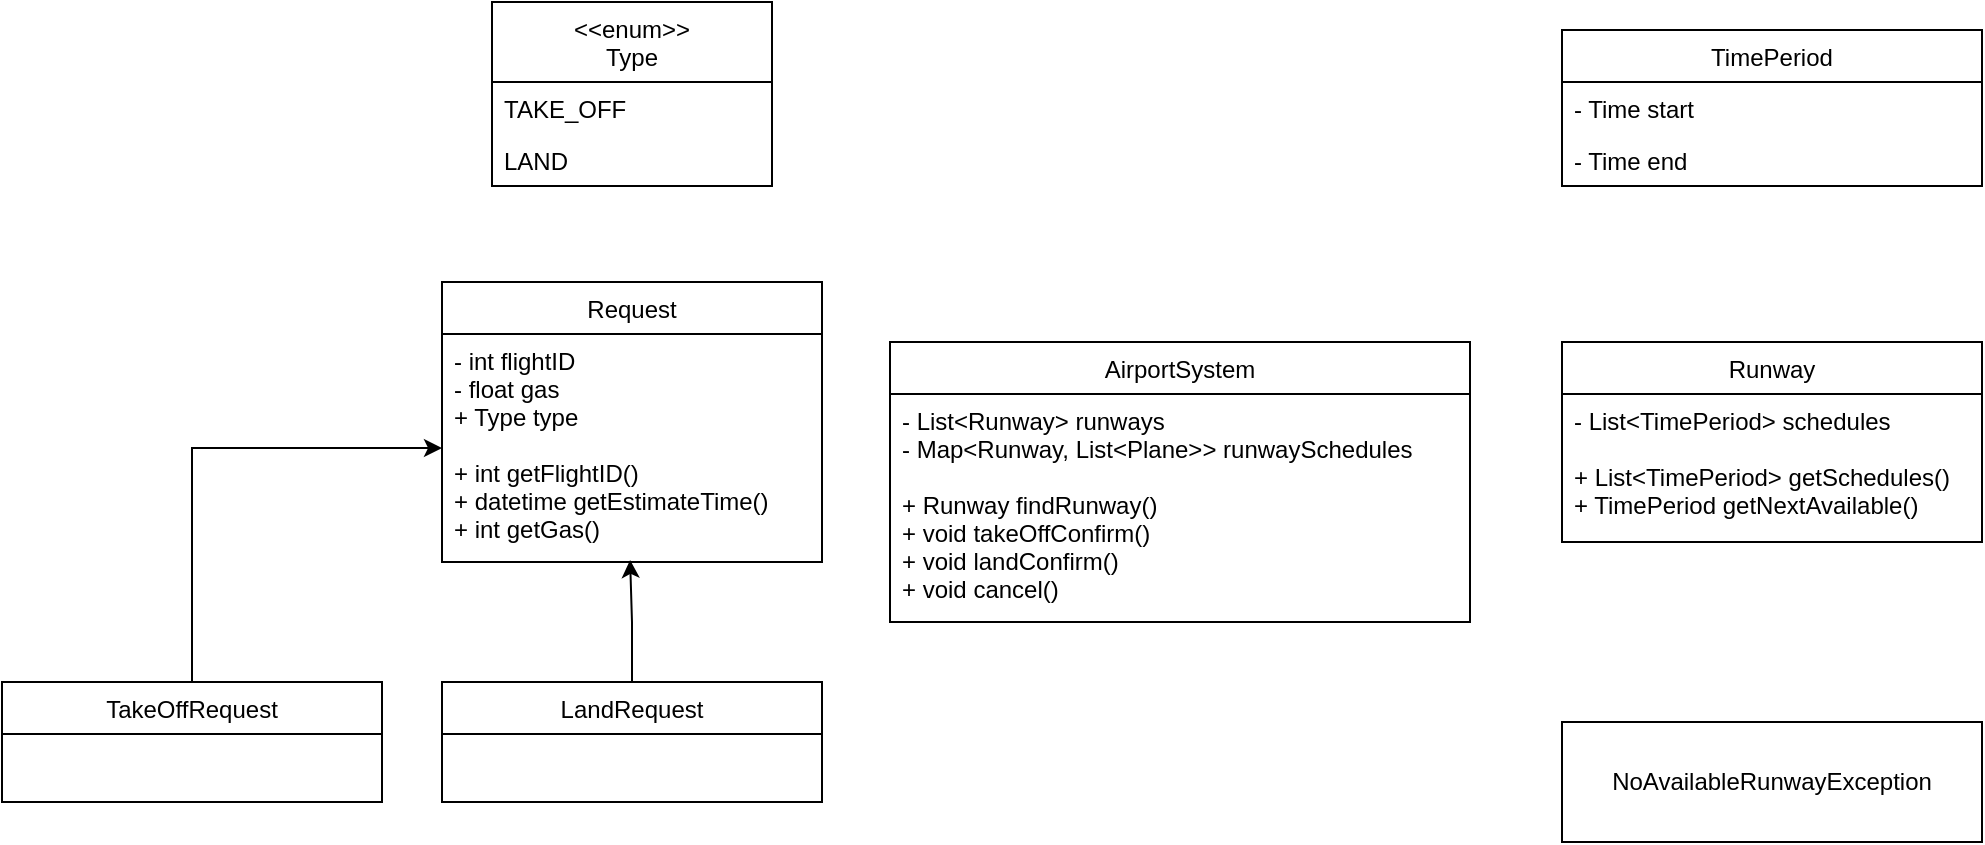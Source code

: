 <mxfile version="14.7.6" type="device"><diagram id="4UjaMiNb9z_juHNLrArT" name="Page-1"><mxGraphModel dx="2019" dy="761" grid="1" gridSize="10" guides="1" tooltips="1" connect="1" arrows="1" fold="1" page="1" pageScale="1" pageWidth="827" pageHeight="1169" math="0" shadow="0"><root><mxCell id="0"/><mxCell id="1" parent="0"/><mxCell id="Da5KWMlKE4WIfpwDfMXH-2" value="AirportSystem" style="swimlane;fontStyle=0;childLayout=stackLayout;horizontal=1;startSize=26;horizontalStack=0;resizeParent=1;resizeParentMax=0;resizeLast=0;collapsible=1;marginBottom=0;" vertex="1" parent="1"><mxGeometry x="344" y="220" width="290" height="140" as="geometry"/></mxCell><mxCell id="Da5KWMlKE4WIfpwDfMXH-3" value="- List&lt;Runway&gt; runways&#10;- Map&lt;Runway, List&lt;Plane&gt;&gt; runwaySchedules&#10;&#10;+ Runway findRunway()&#10;+ void takeOffConfirm()&#10;+ void landConfirm()&#10;+ void cancel()&#10;" style="text;strokeColor=none;fillColor=none;align=left;verticalAlign=top;spacingLeft=4;spacingRight=4;overflow=hidden;rotatable=0;points=[[0,0.5],[1,0.5]];portConstraint=eastwest;" vertex="1" parent="Da5KWMlKE4WIfpwDfMXH-2"><mxGeometry y="26" width="290" height="114" as="geometry"/></mxCell><mxCell id="Da5KWMlKE4WIfpwDfMXH-33" style="edgeStyle=orthogonalEdgeStyle;rounded=0;orthogonalLoop=1;jettySize=auto;html=1;entryX=0.495;entryY=0.991;entryDx=0;entryDy=0;entryPerimeter=0;" edge="1" parent="1" source="Da5KWMlKE4WIfpwDfMXH-7" target="Da5KWMlKE4WIfpwDfMXH-22"><mxGeometry relative="1" as="geometry"/></mxCell><mxCell id="Da5KWMlKE4WIfpwDfMXH-7" value="LandRequest" style="swimlane;fontStyle=0;childLayout=stackLayout;horizontal=1;startSize=26;horizontalStack=0;resizeParent=1;resizeParentMax=0;resizeLast=0;collapsible=1;marginBottom=0;" vertex="1" parent="1"><mxGeometry x="120" y="390" width="190" height="60" as="geometry"/></mxCell><mxCell id="Da5KWMlKE4WIfpwDfMXH-34" style="edgeStyle=orthogonalEdgeStyle;rounded=0;orthogonalLoop=1;jettySize=auto;html=1;entryX=0;entryY=0.5;entryDx=0;entryDy=0;" edge="1" parent="1" source="Da5KWMlKE4WIfpwDfMXH-11" target="Da5KWMlKE4WIfpwDfMXH-22"><mxGeometry relative="1" as="geometry"/></mxCell><mxCell id="Da5KWMlKE4WIfpwDfMXH-11" value="TakeOffRequest" style="swimlane;fontStyle=0;childLayout=stackLayout;horizontal=1;startSize=26;horizontalStack=0;resizeParent=1;resizeParentMax=0;resizeLast=0;collapsible=1;marginBottom=0;" vertex="1" parent="1"><mxGeometry x="-100" y="390" width="190" height="60" as="geometry"/></mxCell><mxCell id="Da5KWMlKE4WIfpwDfMXH-13" value="&lt;&lt;enum&gt;&gt;&#10;Type" style="swimlane;fontStyle=0;childLayout=stackLayout;horizontal=1;startSize=40;horizontalStack=0;resizeParent=1;resizeParentMax=0;resizeLast=0;collapsible=1;marginBottom=0;" vertex="1" parent="1"><mxGeometry x="145" y="50" width="140" height="92" as="geometry"/></mxCell><mxCell id="Da5KWMlKE4WIfpwDfMXH-14" value="TAKE_OFF" style="text;strokeColor=none;fillColor=none;align=left;verticalAlign=top;spacingLeft=4;spacingRight=4;overflow=hidden;rotatable=0;points=[[0,0.5],[1,0.5]];portConstraint=eastwest;" vertex="1" parent="Da5KWMlKE4WIfpwDfMXH-13"><mxGeometry y="40" width="140" height="26" as="geometry"/></mxCell><mxCell id="Da5KWMlKE4WIfpwDfMXH-15" value="LAND" style="text;strokeColor=none;fillColor=none;align=left;verticalAlign=top;spacingLeft=4;spacingRight=4;overflow=hidden;rotatable=0;points=[[0,0.5],[1,0.5]];portConstraint=eastwest;" vertex="1" parent="Da5KWMlKE4WIfpwDfMXH-13"><mxGeometry y="66" width="140" height="26" as="geometry"/></mxCell><mxCell id="Da5KWMlKE4WIfpwDfMXH-17" value="Runway" style="swimlane;fontStyle=0;childLayout=stackLayout;horizontal=1;startSize=26;horizontalStack=0;resizeParent=1;resizeParentMax=0;resizeLast=0;collapsible=1;marginBottom=0;" vertex="1" parent="1"><mxGeometry x="680" y="220" width="210" height="100" as="geometry"/></mxCell><mxCell id="Da5KWMlKE4WIfpwDfMXH-18" value="- List&lt;TimePeriod&gt; schedules&#10;&#10;+ List&lt;TimePeriod&gt; getSchedules()&#10;+ TimePeriod getNextAvailable()&#10;" style="text;strokeColor=none;fillColor=none;align=left;verticalAlign=top;spacingLeft=4;spacingRight=4;overflow=hidden;rotatable=0;points=[[0,0.5],[1,0.5]];portConstraint=eastwest;" vertex="1" parent="Da5KWMlKE4WIfpwDfMXH-17"><mxGeometry y="26" width="210" height="74" as="geometry"/></mxCell><mxCell id="Da5KWMlKE4WIfpwDfMXH-21" value="Request" style="swimlane;fontStyle=0;childLayout=stackLayout;horizontal=1;startSize=26;horizontalStack=0;resizeParent=1;resizeParentMax=0;resizeLast=0;collapsible=1;marginBottom=0;" vertex="1" parent="1"><mxGeometry x="120" y="190" width="190" height="140" as="geometry"/></mxCell><mxCell id="Da5KWMlKE4WIfpwDfMXH-22" value="- int flightID&#10;- float gas&#10;+ Type type&#10;&#10;+ int getFlightID()&#10;+ datetime getEstimateTime()&#10;+ int getGas()" style="text;strokeColor=none;fillColor=none;align=left;verticalAlign=top;spacingLeft=4;spacingRight=4;overflow=hidden;rotatable=0;points=[[0,0.5],[1,0.5]];portConstraint=eastwest;" vertex="1" parent="Da5KWMlKE4WIfpwDfMXH-21"><mxGeometry y="26" width="190" height="114" as="geometry"/></mxCell><mxCell id="Da5KWMlKE4WIfpwDfMXH-25" value="TimePeriod" style="swimlane;fontStyle=0;childLayout=stackLayout;horizontal=1;startSize=26;horizontalStack=0;resizeParent=1;resizeParentMax=0;resizeLast=0;collapsible=1;marginBottom=0;" vertex="1" parent="1"><mxGeometry x="680" y="64" width="210" height="78" as="geometry"/></mxCell><mxCell id="Da5KWMlKE4WIfpwDfMXH-26" value="- Time start&#10;" style="text;strokeColor=none;fillColor=none;align=left;verticalAlign=top;spacingLeft=4;spacingRight=4;overflow=hidden;rotatable=0;points=[[0,0.5],[1,0.5]];portConstraint=eastwest;" vertex="1" parent="Da5KWMlKE4WIfpwDfMXH-25"><mxGeometry y="26" width="210" height="26" as="geometry"/></mxCell><mxCell id="Da5KWMlKE4WIfpwDfMXH-28" value="- Time end" style="text;strokeColor=none;fillColor=none;align=left;verticalAlign=top;spacingLeft=4;spacingRight=4;overflow=hidden;rotatable=0;points=[[0,0.5],[1,0.5]];portConstraint=eastwest;" vertex="1" parent="Da5KWMlKE4WIfpwDfMXH-25"><mxGeometry y="52" width="210" height="26" as="geometry"/></mxCell><mxCell id="Da5KWMlKE4WIfpwDfMXH-29" value="NoAvailableRunwayException" style="rounded=0;whiteSpace=wrap;html=1;" vertex="1" parent="1"><mxGeometry x="680" y="410" width="210" height="60" as="geometry"/></mxCell></root></mxGraphModel></diagram></mxfile>